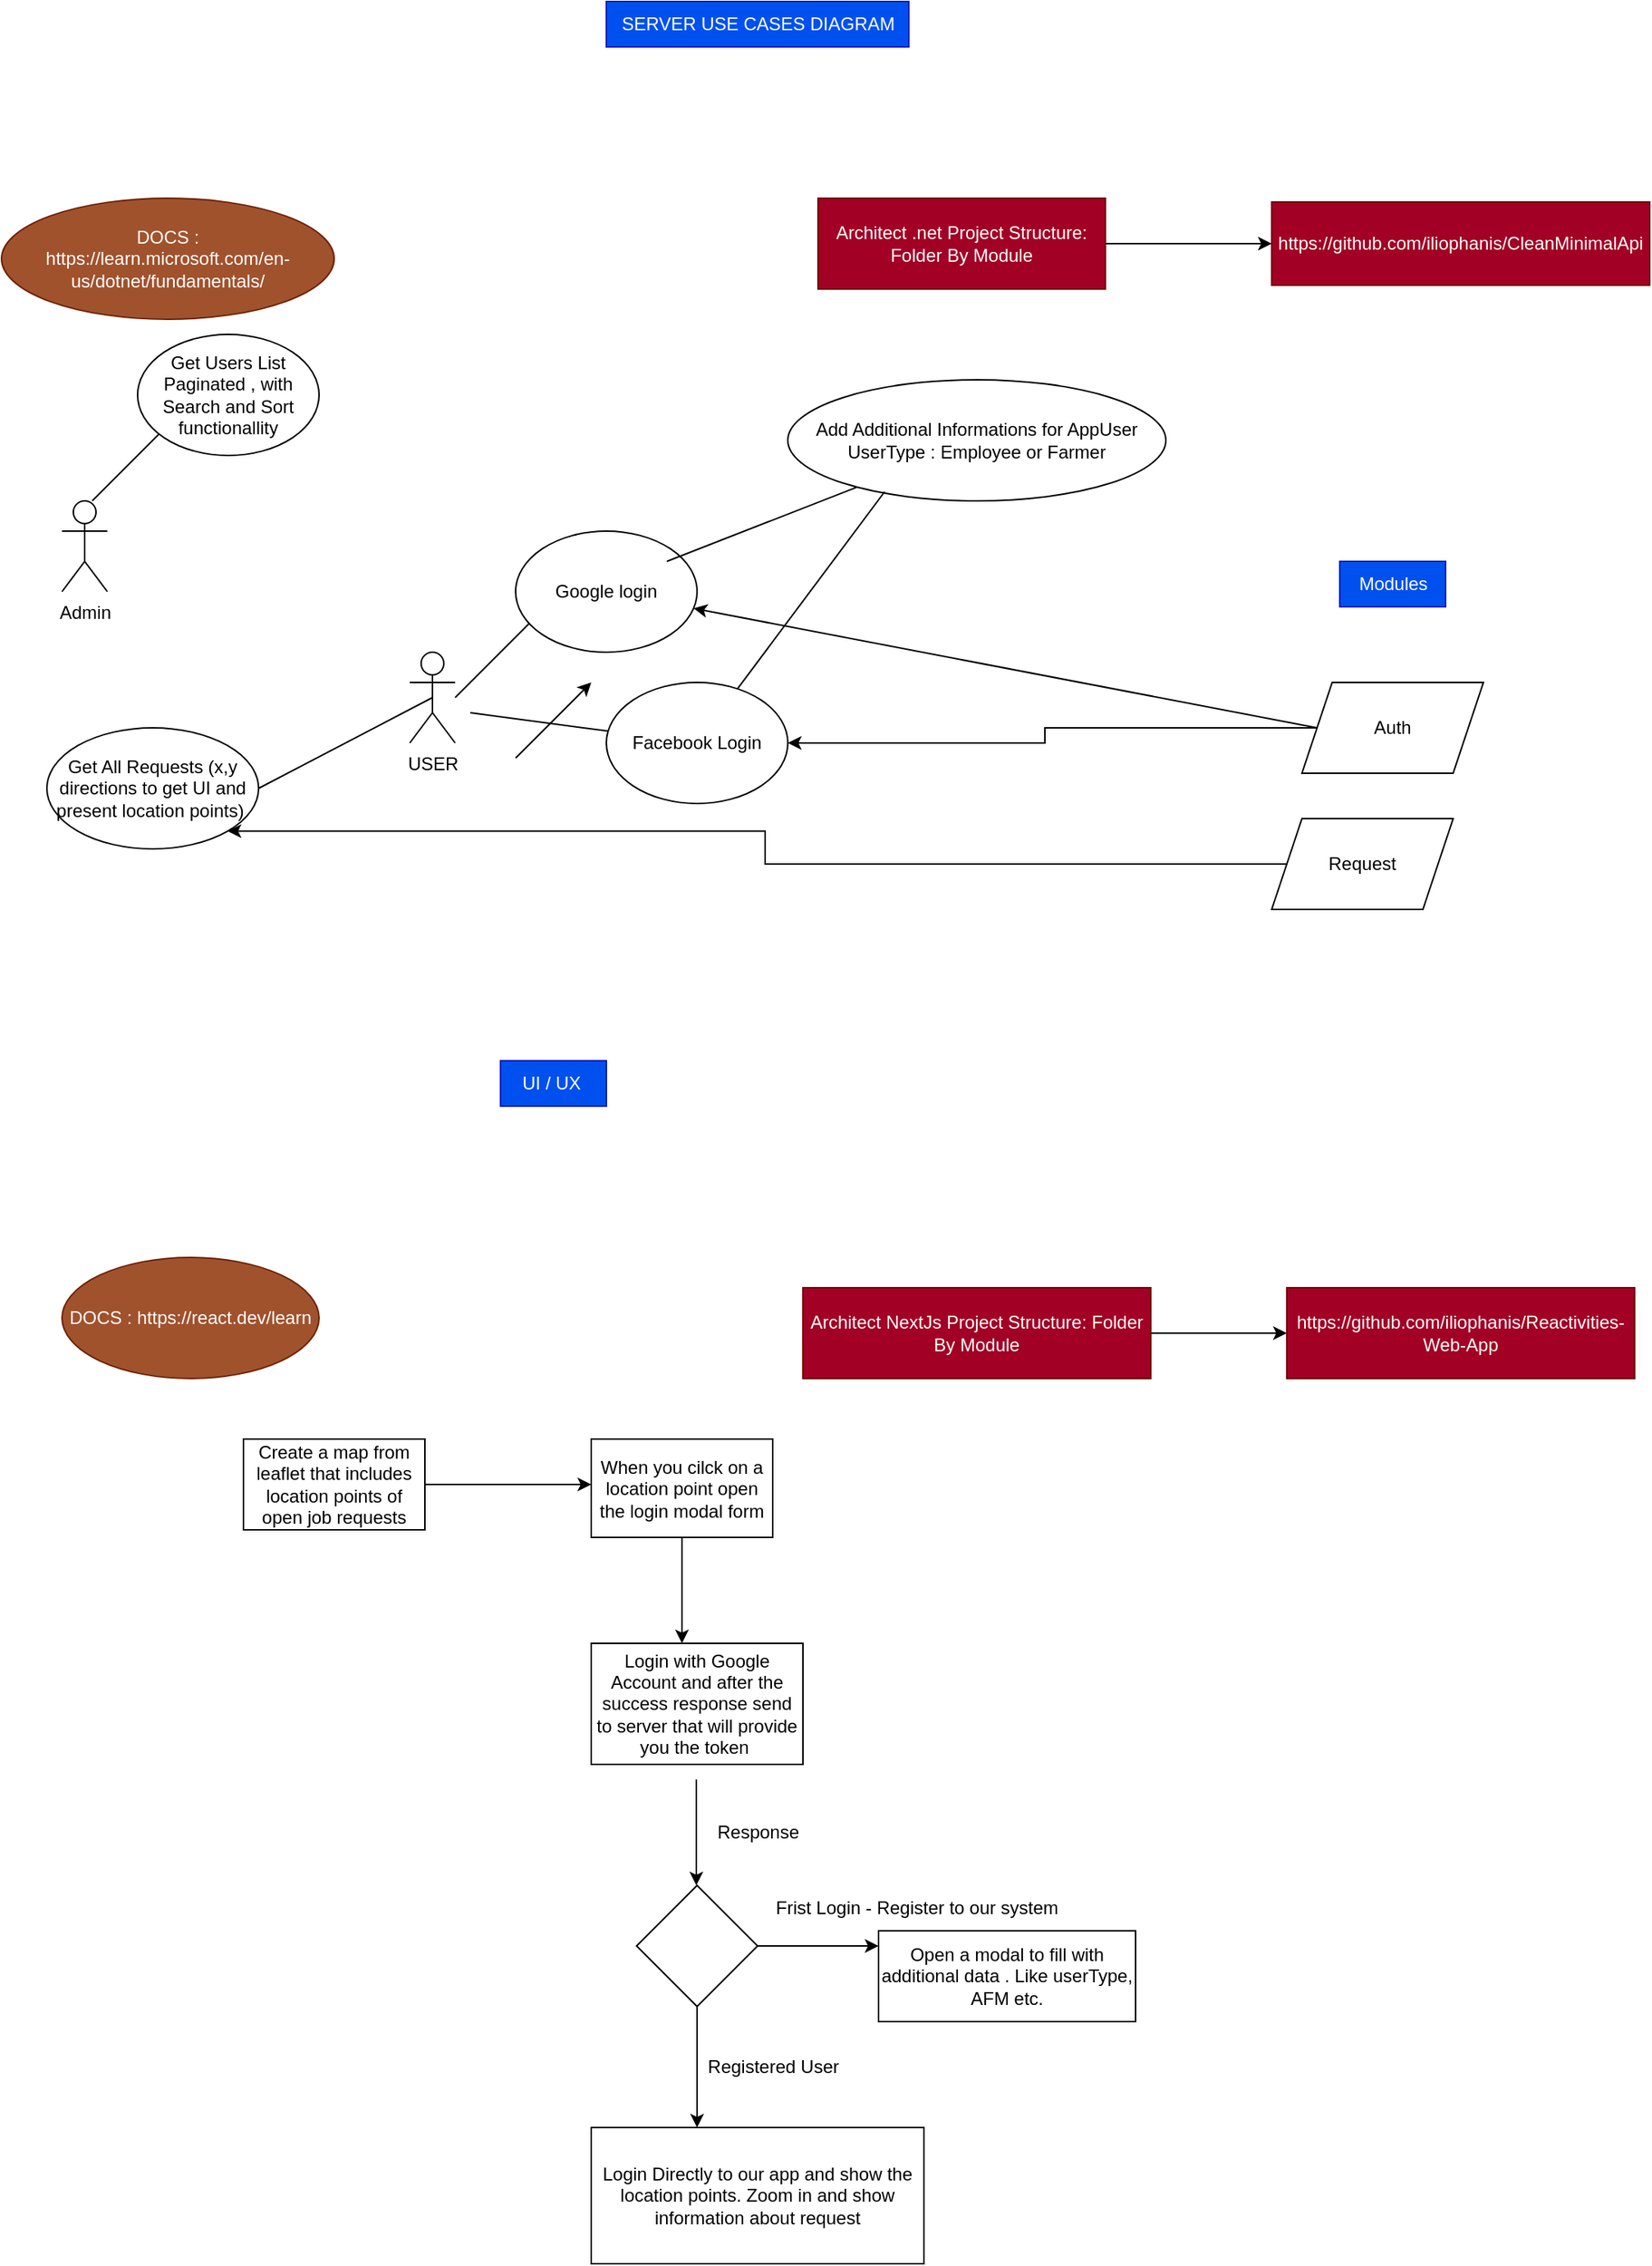 <mxfile version="21.1.2" type="github">
  <diagram name="Page-1" id="-QaDXSLP0wun7r5StYWX">
    <mxGraphModel dx="1687" dy="2105" grid="1" gridSize="10" guides="1" tooltips="1" connect="1" arrows="1" fold="1" page="1" pageScale="1" pageWidth="827" pageHeight="1169" math="0" shadow="0">
      <root>
        <mxCell id="0" />
        <mxCell id="1" parent="0" />
        <mxCell id="6m7SIc87kaRz1HZ6iZ1g-1" value="USER" style="shape=umlActor;verticalLabelPosition=bottom;verticalAlign=top;html=1;outlineConnect=0;" parent="1" vertex="1">
          <mxGeometry x="320" y="250" width="30" height="60" as="geometry" />
        </mxCell>
        <mxCell id="6m7SIc87kaRz1HZ6iZ1g-2" value="" style="endArrow=none;html=1;rounded=0;" parent="1" edge="1">
          <mxGeometry width="50" height="50" relative="1" as="geometry">
            <mxPoint x="350" y="280" as="sourcePoint" />
            <mxPoint x="400" y="230" as="targetPoint" />
          </mxGeometry>
        </mxCell>
        <mxCell id="6m7SIc87kaRz1HZ6iZ1g-3" value="Google login" style="ellipse;whiteSpace=wrap;html=1;" parent="1" vertex="1">
          <mxGeometry x="390" y="170" width="120" height="80" as="geometry" />
        </mxCell>
        <mxCell id="6m7SIc87kaRz1HZ6iZ1g-4" value="Add Additional Informations for AppUser&lt;br&gt;UserType : Employee or Farmer&lt;br&gt;" style="ellipse;whiteSpace=wrap;html=1;" parent="1" vertex="1">
          <mxGeometry x="570" y="70" width="250" height="80" as="geometry" />
        </mxCell>
        <mxCell id="6m7SIc87kaRz1HZ6iZ1g-5" value="" style="endArrow=none;html=1;rounded=0;" parent="1" target="6m7SIc87kaRz1HZ6iZ1g-4" edge="1">
          <mxGeometry width="50" height="50" relative="1" as="geometry">
            <mxPoint x="490" y="190" as="sourcePoint" />
            <mxPoint x="540" y="140" as="targetPoint" />
          </mxGeometry>
        </mxCell>
        <mxCell id="6m7SIc87kaRz1HZ6iZ1g-6" value="" style="endArrow=none;html=1;rounded=0;" parent="1" edge="1">
          <mxGeometry width="50" height="50" relative="1" as="geometry">
            <mxPoint x="110" y="150" as="sourcePoint" />
            <mxPoint x="160" y="100" as="targetPoint" />
          </mxGeometry>
        </mxCell>
        <mxCell id="6m7SIc87kaRz1HZ6iZ1g-7" value="Admin" style="shape=umlActor;verticalLabelPosition=bottom;verticalAlign=top;html=1;outlineConnect=0;" parent="1" vertex="1">
          <mxGeometry x="90" y="150" width="30" height="60" as="geometry" />
        </mxCell>
        <mxCell id="6m7SIc87kaRz1HZ6iZ1g-8" value="Get Users List Paginated , with Search and Sort functionallity" style="ellipse;whiteSpace=wrap;html=1;" parent="1" vertex="1">
          <mxGeometry x="140" y="40" width="120" height="80" as="geometry" />
        </mxCell>
        <mxCell id="6m7SIc87kaRz1HZ6iZ1g-9" value="Facebook Login" style="ellipse;whiteSpace=wrap;html=1;" parent="1" vertex="1">
          <mxGeometry x="450" y="270" width="120" height="80" as="geometry" />
        </mxCell>
        <mxCell id="6m7SIc87kaRz1HZ6iZ1g-10" value="" style="endArrow=none;html=1;rounded=0;" parent="1" target="6m7SIc87kaRz1HZ6iZ1g-9" edge="1">
          <mxGeometry width="50" height="50" relative="1" as="geometry">
            <mxPoint x="360" y="290" as="sourcePoint" />
            <mxPoint x="410" y="240" as="targetPoint" />
          </mxGeometry>
        </mxCell>
        <mxCell id="6m7SIc87kaRz1HZ6iZ1g-11" value="" style="endArrow=none;html=1;rounded=0;entryX=0.256;entryY=0.925;entryDx=0;entryDy=0;entryPerimeter=0;" parent="1" source="6m7SIc87kaRz1HZ6iZ1g-9" target="6m7SIc87kaRz1HZ6iZ1g-4" edge="1">
          <mxGeometry width="50" height="50" relative="1" as="geometry">
            <mxPoint x="500" y="200" as="sourcePoint" />
            <mxPoint x="626" y="151" as="targetPoint" />
          </mxGeometry>
        </mxCell>
        <mxCell id="6m7SIc87kaRz1HZ6iZ1g-13" value="SERVER USE CASES DIAGRAM" style="text;html=1;align=center;verticalAlign=middle;resizable=0;points=[];autosize=1;strokeColor=#001DBC;fillColor=#0050ef;fontColor=#ffffff;" parent="1" vertex="1">
          <mxGeometry x="450" y="-180" width="200" height="30" as="geometry" />
        </mxCell>
        <mxCell id="6m7SIc87kaRz1HZ6iZ1g-14" value="UI / UX&amp;nbsp;" style="text;html=1;align=center;verticalAlign=middle;resizable=0;points=[];autosize=1;strokeColor=#001DBC;fillColor=#0050ef;fontColor=#ffffff;" parent="1" vertex="1">
          <mxGeometry x="380" y="520" width="70" height="30" as="geometry" />
        </mxCell>
        <mxCell id="6m7SIc87kaRz1HZ6iZ1g-16" style="edgeStyle=orthogonalEdgeStyle;rounded=0;orthogonalLoop=1;jettySize=auto;html=1;" parent="1" source="6m7SIc87kaRz1HZ6iZ1g-15" edge="1">
          <mxGeometry relative="1" as="geometry">
            <mxPoint x="440" y="800" as="targetPoint" />
          </mxGeometry>
        </mxCell>
        <mxCell id="6m7SIc87kaRz1HZ6iZ1g-15" value="Create a map from leaflet that includes location points of open job requests" style="rounded=0;whiteSpace=wrap;html=1;" parent="1" vertex="1">
          <mxGeometry x="210" y="770" width="120" height="60" as="geometry" />
        </mxCell>
        <mxCell id="6m7SIc87kaRz1HZ6iZ1g-18" style="edgeStyle=orthogonalEdgeStyle;rounded=0;orthogonalLoop=1;jettySize=auto;html=1;" parent="1" source="6m7SIc87kaRz1HZ6iZ1g-17" edge="1">
          <mxGeometry relative="1" as="geometry">
            <mxPoint x="500" y="905" as="targetPoint" />
          </mxGeometry>
        </mxCell>
        <mxCell id="6m7SIc87kaRz1HZ6iZ1g-17" value="When you cilck on a location point open the login modal form" style="rounded=0;whiteSpace=wrap;html=1;" parent="1" vertex="1">
          <mxGeometry x="440" y="770" width="120" height="65" as="geometry" />
        </mxCell>
        <mxCell id="6m7SIc87kaRz1HZ6iZ1g-19" value="Login with Google Account and after the success response send to server that will provide you the token&amp;nbsp;" style="rounded=0;whiteSpace=wrap;html=1;" parent="1" vertex="1">
          <mxGeometry x="440" y="905" width="140" height="80" as="geometry" />
        </mxCell>
        <mxCell id="6m7SIc87kaRz1HZ6iZ1g-26" style="edgeStyle=orthogonalEdgeStyle;rounded=0;orthogonalLoop=1;jettySize=auto;html=1;" parent="1" source="6m7SIc87kaRz1HZ6iZ1g-22" edge="1">
          <mxGeometry relative="1" as="geometry">
            <mxPoint x="630" y="1105" as="targetPoint" />
          </mxGeometry>
        </mxCell>
        <mxCell id="6m7SIc87kaRz1HZ6iZ1g-28" style="edgeStyle=orthogonalEdgeStyle;rounded=0;orthogonalLoop=1;jettySize=auto;html=1;" parent="1" source="6m7SIc87kaRz1HZ6iZ1g-22" edge="1">
          <mxGeometry relative="1" as="geometry">
            <mxPoint x="510" y="1225" as="targetPoint" />
          </mxGeometry>
        </mxCell>
        <mxCell id="6m7SIc87kaRz1HZ6iZ1g-22" value="" style="rhombus;whiteSpace=wrap;html=1;" parent="1" vertex="1">
          <mxGeometry x="470" y="1065" width="80" height="80" as="geometry" />
        </mxCell>
        <mxCell id="6m7SIc87kaRz1HZ6iZ1g-24" style="edgeStyle=orthogonalEdgeStyle;rounded=0;orthogonalLoop=1;jettySize=auto;html=1;" parent="1" edge="1">
          <mxGeometry relative="1" as="geometry">
            <mxPoint x="509.5" y="1065" as="targetPoint" />
            <mxPoint x="509.5" y="995" as="sourcePoint" />
          </mxGeometry>
        </mxCell>
        <mxCell id="6m7SIc87kaRz1HZ6iZ1g-25" value="Response" style="text;html=1;align=center;verticalAlign=middle;resizable=0;points=[];autosize=1;strokeColor=none;fillColor=none;" parent="1" vertex="1">
          <mxGeometry x="510" y="1015" width="80" height="30" as="geometry" />
        </mxCell>
        <mxCell id="6m7SIc87kaRz1HZ6iZ1g-27" value="Frist Login - Register to our system" style="text;html=1;align=center;verticalAlign=middle;resizable=0;points=[];autosize=1;strokeColor=none;fillColor=none;" parent="1" vertex="1">
          <mxGeometry x="550" y="1065" width="210" height="30" as="geometry" />
        </mxCell>
        <mxCell id="6m7SIc87kaRz1HZ6iZ1g-29" value="Registered User" style="text;html=1;align=center;verticalAlign=middle;resizable=0;points=[];autosize=1;strokeColor=none;fillColor=none;" parent="1" vertex="1">
          <mxGeometry x="505" y="1170" width="110" height="30" as="geometry" />
        </mxCell>
        <mxCell id="6m7SIc87kaRz1HZ6iZ1g-30" value="Open a modal to fill with additional data . Like userType, AFM etc." style="whiteSpace=wrap;html=1;" parent="1" vertex="1">
          <mxGeometry x="630" y="1095" width="170" height="60" as="geometry" />
        </mxCell>
        <mxCell id="6m7SIc87kaRz1HZ6iZ1g-31" value="Login Directly to our app and show the location points. Zoom in and show information about request" style="rounded=0;whiteSpace=wrap;html=1;" parent="1" vertex="1">
          <mxGeometry x="440" y="1225" width="220" height="90" as="geometry" />
        </mxCell>
        <mxCell id="6m7SIc87kaRz1HZ6iZ1g-33" value="" style="endArrow=none;html=1;rounded=0;entryX=0.5;entryY=0.5;entryDx=0;entryDy=0;entryPerimeter=0;" parent="1" target="6m7SIc87kaRz1HZ6iZ1g-1" edge="1">
          <mxGeometry width="50" height="50" relative="1" as="geometry">
            <mxPoint x="220" y="340" as="sourcePoint" />
            <mxPoint x="270" y="290" as="targetPoint" />
          </mxGeometry>
        </mxCell>
        <mxCell id="6m7SIc87kaRz1HZ6iZ1g-34" value="Get All Requests (x,y directions to get UI and present location points)&amp;nbsp;" style="ellipse;whiteSpace=wrap;html=1;" parent="1" vertex="1">
          <mxGeometry x="80" y="300" width="140" height="80" as="geometry" />
        </mxCell>
        <mxCell id="6m7SIc87kaRz1HZ6iZ1g-39" style="edgeStyle=orthogonalEdgeStyle;rounded=0;orthogonalLoop=1;jettySize=auto;html=1;" parent="1" source="6m7SIc87kaRz1HZ6iZ1g-35" target="6m7SIc87kaRz1HZ6iZ1g-9" edge="1">
          <mxGeometry relative="1" as="geometry">
            <Array as="points">
              <mxPoint x="740" y="300" />
              <mxPoint x="740" y="310" />
            </Array>
          </mxGeometry>
        </mxCell>
        <mxCell id="6m7SIc87kaRz1HZ6iZ1g-35" value="Auth" style="shape=parallelogram;perimeter=parallelogramPerimeter;whiteSpace=wrap;html=1;fixedSize=1;" parent="1" vertex="1">
          <mxGeometry x="910" y="270" width="120" height="60" as="geometry" />
        </mxCell>
        <mxCell id="6m7SIc87kaRz1HZ6iZ1g-36" value="Modules" style="text;html=1;align=center;verticalAlign=middle;resizable=0;points=[];autosize=1;strokeColor=#001DBC;fillColor=#0050ef;fontColor=#ffffff;" parent="1" vertex="1">
          <mxGeometry x="935" y="190" width="70" height="30" as="geometry" />
        </mxCell>
        <mxCell id="6m7SIc87kaRz1HZ6iZ1g-38" style="edgeStyle=orthogonalEdgeStyle;rounded=0;orthogonalLoop=1;jettySize=auto;html=1;entryX=1;entryY=1;entryDx=0;entryDy=0;" parent="1" source="6m7SIc87kaRz1HZ6iZ1g-37" target="6m7SIc87kaRz1HZ6iZ1g-34" edge="1">
          <mxGeometry relative="1" as="geometry" />
        </mxCell>
        <mxCell id="6m7SIc87kaRz1HZ6iZ1g-37" value="Request" style="shape=parallelogram;perimeter=parallelogramPerimeter;whiteSpace=wrap;html=1;fixedSize=1;" parent="1" vertex="1">
          <mxGeometry x="890" y="360" width="120" height="60" as="geometry" />
        </mxCell>
        <mxCell id="6m7SIc87kaRz1HZ6iZ1g-41" value="" style="endArrow=classic;html=1;rounded=0;" parent="1" edge="1">
          <mxGeometry width="50" height="50" relative="1" as="geometry">
            <mxPoint x="390" y="320" as="sourcePoint" />
            <mxPoint x="440" y="270" as="targetPoint" />
          </mxGeometry>
        </mxCell>
        <mxCell id="6m7SIc87kaRz1HZ6iZ1g-43" value="" style="endArrow=classic;html=1;rounded=0;exitX=0;exitY=0.5;exitDx=0;exitDy=0;" parent="1" source="6m7SIc87kaRz1HZ6iZ1g-35" target="6m7SIc87kaRz1HZ6iZ1g-3" edge="1">
          <mxGeometry width="50" height="50" relative="1" as="geometry">
            <mxPoint x="810" y="260" as="sourcePoint" />
            <mxPoint x="860" y="210" as="targetPoint" />
          </mxGeometry>
        </mxCell>
        <mxCell id="OqJDAqw2_cmZ_floRm4t-7" style="edgeStyle=orthogonalEdgeStyle;rounded=0;orthogonalLoop=1;jettySize=auto;html=1;entryX=0;entryY=0.5;entryDx=0;entryDy=0;" edge="1" parent="1" source="OqJDAqw2_cmZ_floRm4t-1">
          <mxGeometry relative="1" as="geometry">
            <mxPoint x="900" y="700" as="targetPoint" />
          </mxGeometry>
        </mxCell>
        <mxCell id="OqJDAqw2_cmZ_floRm4t-1" value="Architect NextJs Project Structure: Folder By Module" style="whiteSpace=wrap;html=1;fillColor=#a20025;fontColor=#ffffff;strokeColor=#6F0000;" vertex="1" parent="1">
          <mxGeometry x="580" y="670" width="230" height="60" as="geometry" />
        </mxCell>
        <mxCell id="OqJDAqw2_cmZ_floRm4t-5" style="edgeStyle=orthogonalEdgeStyle;rounded=0;orthogonalLoop=1;jettySize=auto;html=1;" edge="1" parent="1" source="OqJDAqw2_cmZ_floRm4t-3" target="OqJDAqw2_cmZ_floRm4t-4">
          <mxGeometry relative="1" as="geometry" />
        </mxCell>
        <mxCell id="OqJDAqw2_cmZ_floRm4t-3" value="Architect .net Project Structure: Folder By Module" style="whiteSpace=wrap;html=1;fillColor=#a20025;fontColor=#ffffff;strokeColor=#6F0000;" vertex="1" parent="1">
          <mxGeometry x="590" y="-50" width="190" height="60" as="geometry" />
        </mxCell>
        <mxCell id="OqJDAqw2_cmZ_floRm4t-4" value="https://github.com/iliophanis/CleanMinimalApi" style="whiteSpace=wrap;html=1;fillColor=#a20025;fontColor=#ffffff;strokeColor=#6F0000;" vertex="1" parent="1">
          <mxGeometry x="890" y="-47.5" width="250" height="55" as="geometry" />
        </mxCell>
        <mxCell id="OqJDAqw2_cmZ_floRm4t-6" value="https://github.com/iliophanis/Reactivities-Web-App" style="whiteSpace=wrap;html=1;fillColor=#a20025;fontColor=#ffffff;strokeColor=#6F0000;" vertex="1" parent="1">
          <mxGeometry x="900" y="670" width="230" height="60" as="geometry" />
        </mxCell>
        <mxCell id="OqJDAqw2_cmZ_floRm4t-9" value="DOCS : https://react.dev/learn" style="ellipse;whiteSpace=wrap;html=1;fillColor=#a0522d;fontColor=#ffffff;strokeColor=#6D1F00;" vertex="1" parent="1">
          <mxGeometry x="90" y="650" width="170" height="80" as="geometry" />
        </mxCell>
        <mxCell id="OqJDAqw2_cmZ_floRm4t-10" value="DOCS : &lt;br&gt;https://learn.microsoft.com/en-us/dotnet/fundamentals/" style="ellipse;whiteSpace=wrap;html=1;fillColor=#a0522d;fontColor=#ffffff;strokeColor=#6D1F00;" vertex="1" parent="1">
          <mxGeometry x="50" y="-50" width="220" height="80" as="geometry" />
        </mxCell>
      </root>
    </mxGraphModel>
  </diagram>
</mxfile>
